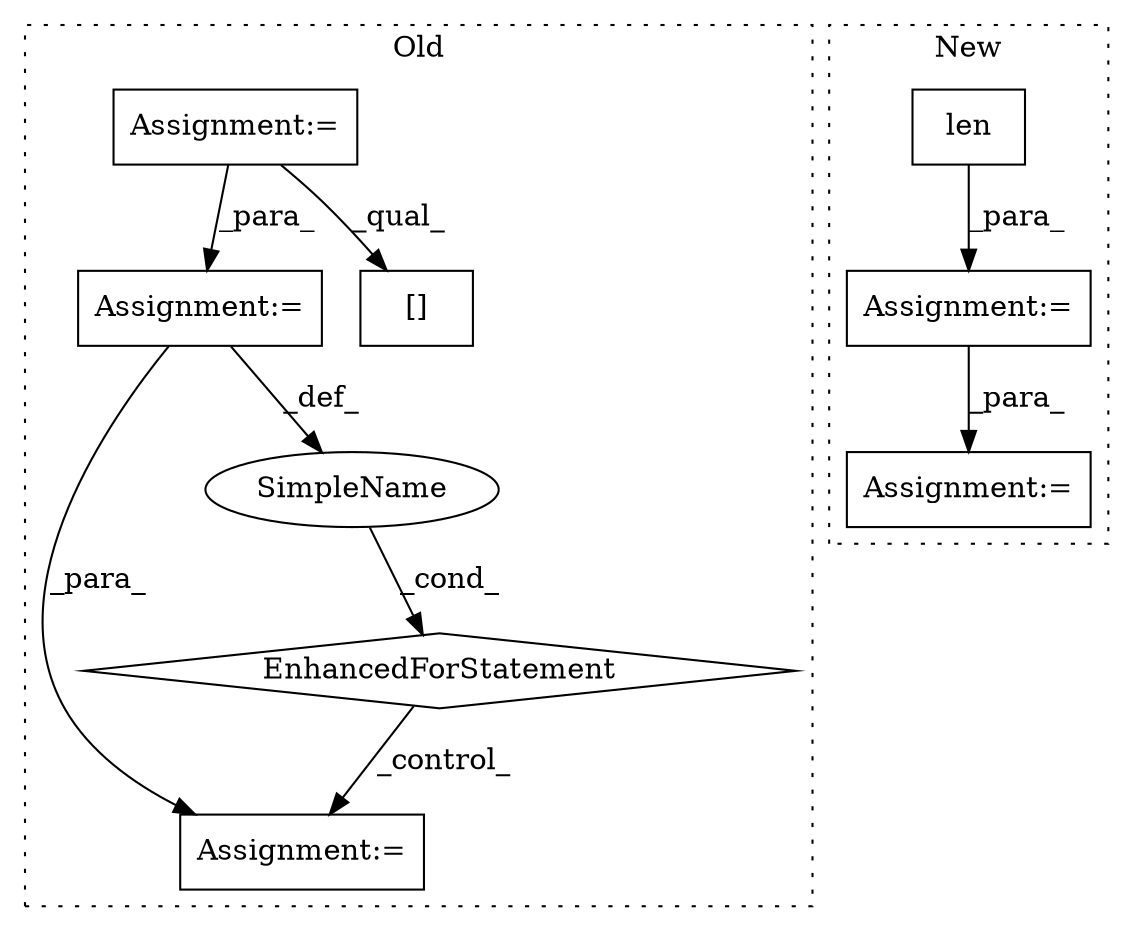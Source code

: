 digraph G {
subgraph cluster0 {
1 [label="EnhancedForStatement" a="70" s="2497,2590" l="69,2" shape="diamond"];
3 [label="Assignment:=" a="7" s="2497,2590" l="69,2" shape="box"];
6 [label="Assignment:=" a="7" s="2611" l="1" shape="box"];
7 [label="SimpleName" a="42" s="2570" l="1" shape="ellipse"];
8 [label="Assignment:=" a="7" s="2461" l="1" shape="box"];
9 [label="[]" a="2" s="2790,2811" l="6,1" shape="box"];
label = "Old";
style="dotted";
}
subgraph cluster1 {
2 [label="len" a="32" s="2519,2524" l="4,1" shape="box"];
4 [label="Assignment:=" a="7" s="2517" l="1" shape="box"];
5 [label="Assignment:=" a="7" s="2612" l="1" shape="box"];
label = "New";
style="dotted";
}
1 -> 6 [label="_control_"];
2 -> 4 [label="_para_"];
3 -> 7 [label="_def_"];
3 -> 6 [label="_para_"];
4 -> 5 [label="_para_"];
7 -> 1 [label="_cond_"];
8 -> 9 [label="_qual_"];
8 -> 3 [label="_para_"];
}